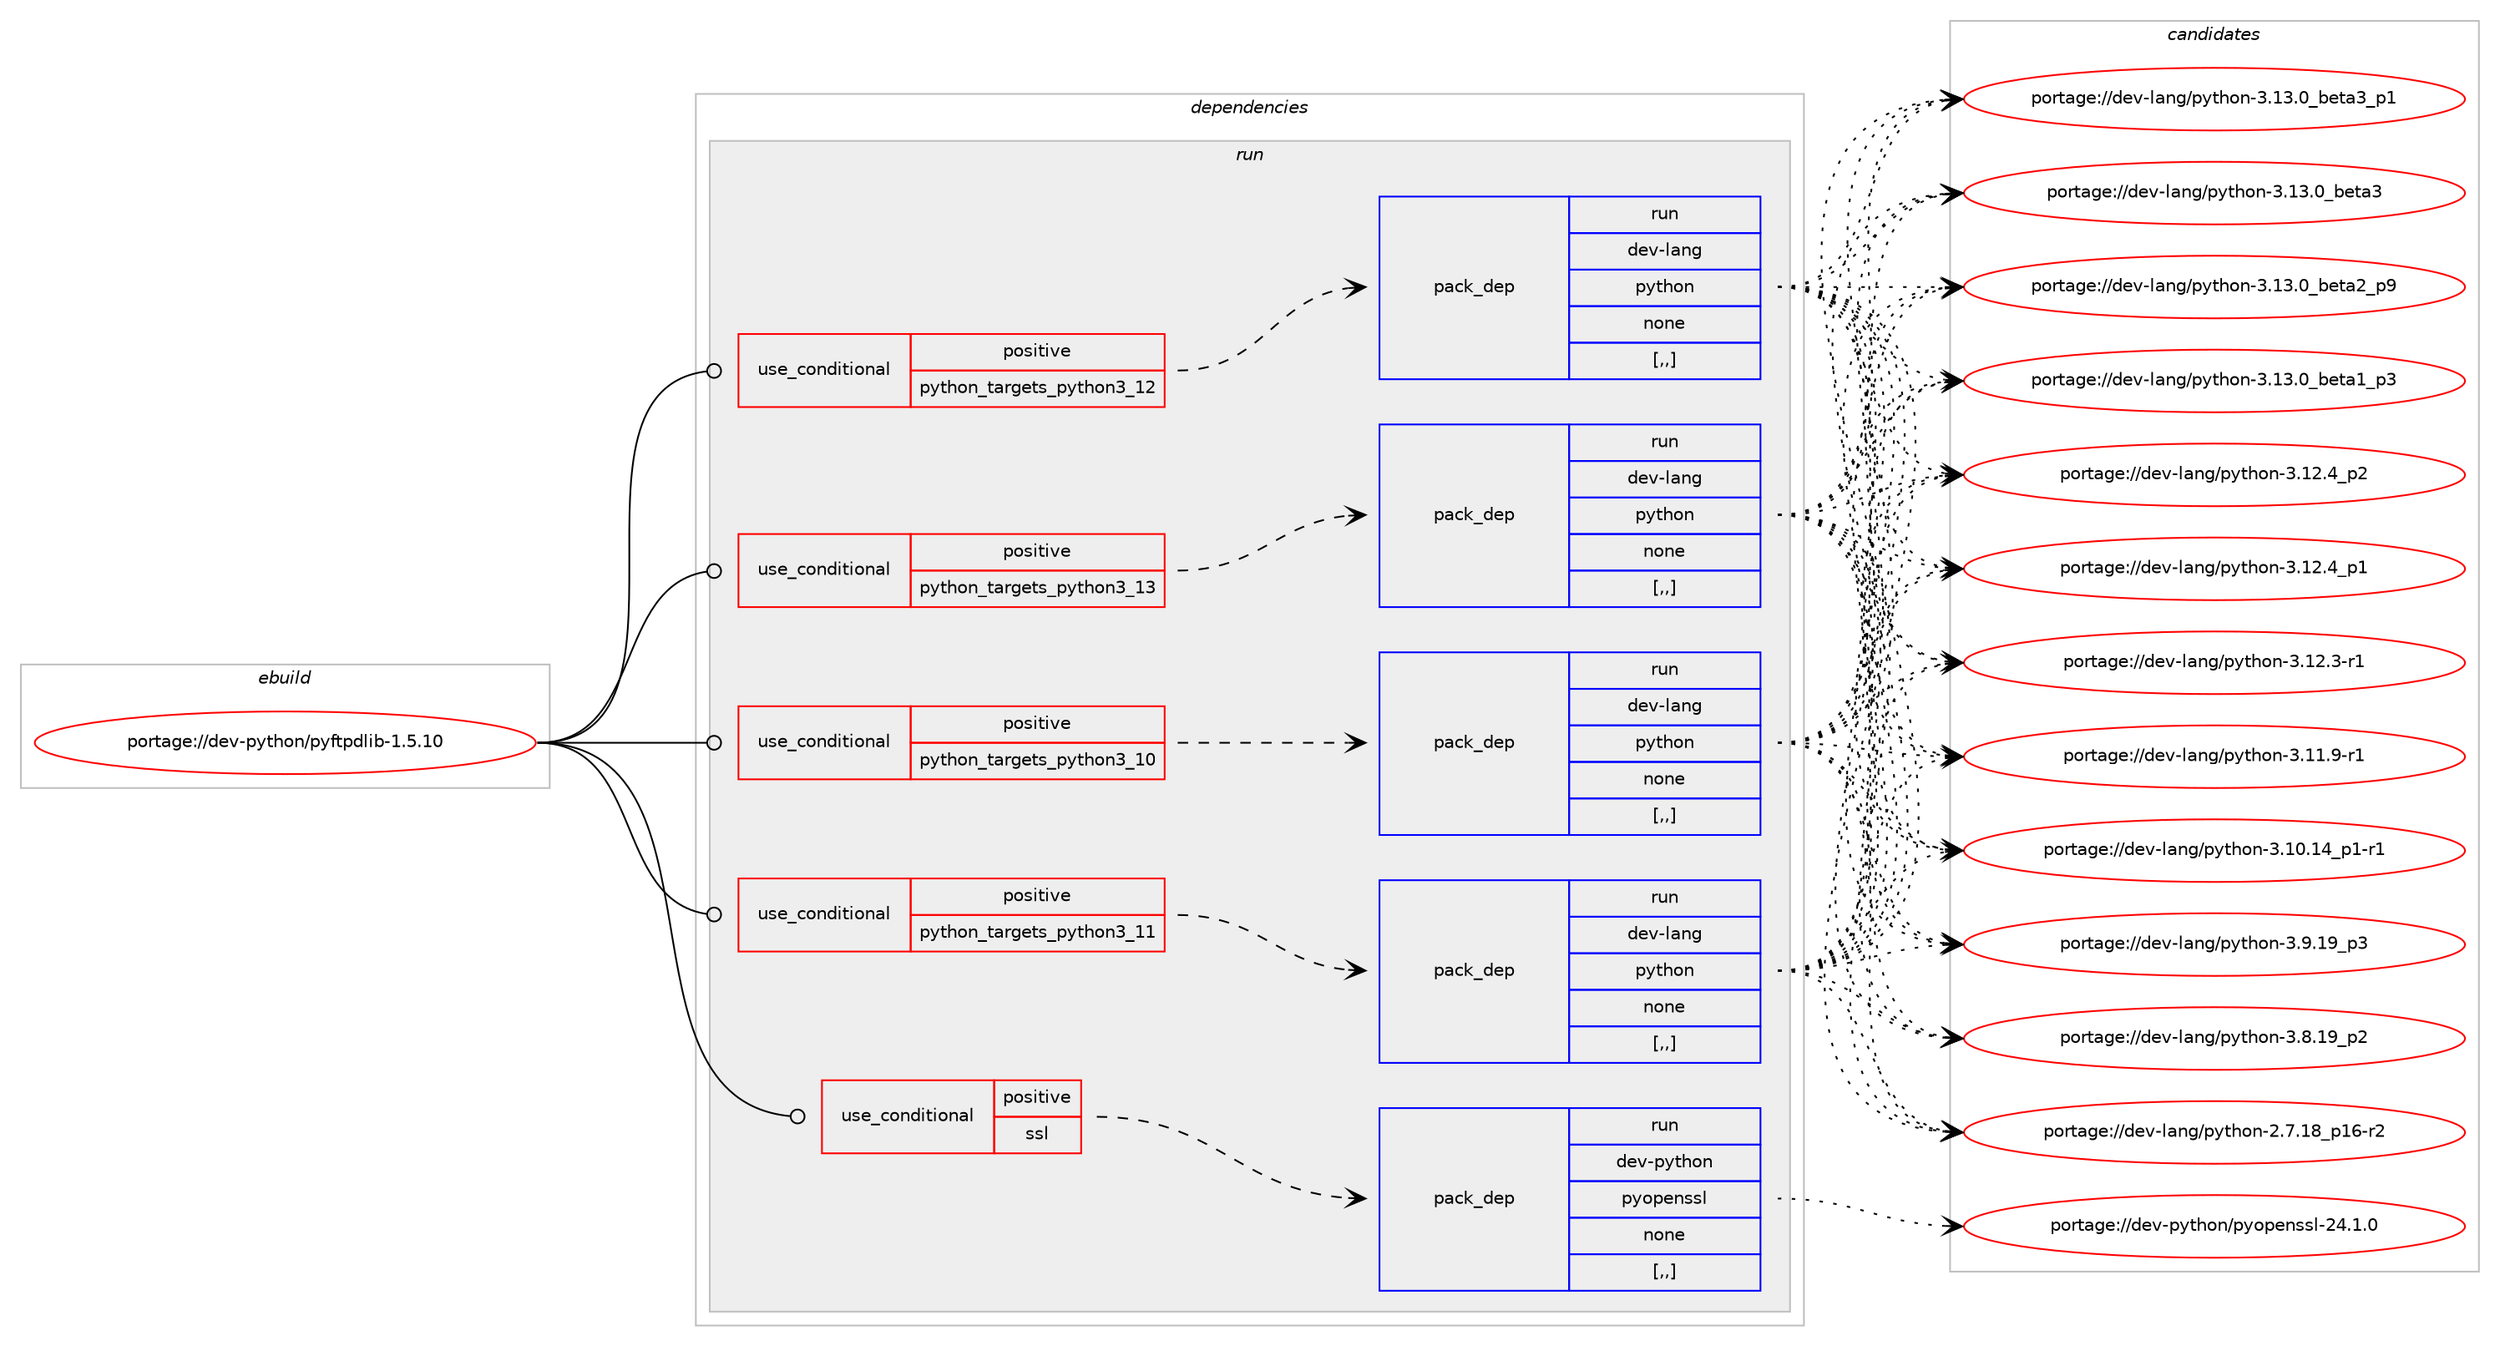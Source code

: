digraph prolog {

# *************
# Graph options
# *************

newrank=true;
concentrate=true;
compound=true;
graph [rankdir=LR,fontname=Helvetica,fontsize=10,ranksep=1.5];#, ranksep=2.5, nodesep=0.2];
edge  [arrowhead=vee];
node  [fontname=Helvetica,fontsize=10];

# **********
# The ebuild
# **********

subgraph cluster_leftcol {
color=gray;
label=<<i>ebuild</i>>;
id [label="portage://dev-python/pyftpdlib-1.5.10", color=red, width=4, href="../dev-python/pyftpdlib-1.5.10.svg"];
}

# ****************
# The dependencies
# ****************

subgraph cluster_midcol {
color=gray;
label=<<i>dependencies</i>>;
subgraph cluster_compile {
fillcolor="#eeeeee";
style=filled;
label=<<i>compile</i>>;
}
subgraph cluster_compileandrun {
fillcolor="#eeeeee";
style=filled;
label=<<i>compile and run</i>>;
}
subgraph cluster_run {
fillcolor="#eeeeee";
style=filled;
label=<<i>run</i>>;
subgraph cond36781 {
dependency156158 [label=<<TABLE BORDER="0" CELLBORDER="1" CELLSPACING="0" CELLPADDING="4"><TR><TD ROWSPAN="3" CELLPADDING="10">use_conditional</TD></TR><TR><TD>positive</TD></TR><TR><TD>python_targets_python3_10</TD></TR></TABLE>>, shape=none, color=red];
subgraph pack118126 {
dependency156159 [label=<<TABLE BORDER="0" CELLBORDER="1" CELLSPACING="0" CELLPADDING="4" WIDTH="220"><TR><TD ROWSPAN="6" CELLPADDING="30">pack_dep</TD></TR><TR><TD WIDTH="110">run</TD></TR><TR><TD>dev-lang</TD></TR><TR><TD>python</TD></TR><TR><TD>none</TD></TR><TR><TD>[,,]</TD></TR></TABLE>>, shape=none, color=blue];
}
dependency156158:e -> dependency156159:w [weight=20,style="dashed",arrowhead="vee"];
}
id:e -> dependency156158:w [weight=20,style="solid",arrowhead="odot"];
subgraph cond36782 {
dependency156160 [label=<<TABLE BORDER="0" CELLBORDER="1" CELLSPACING="0" CELLPADDING="4"><TR><TD ROWSPAN="3" CELLPADDING="10">use_conditional</TD></TR><TR><TD>positive</TD></TR><TR><TD>python_targets_python3_11</TD></TR></TABLE>>, shape=none, color=red];
subgraph pack118127 {
dependency156161 [label=<<TABLE BORDER="0" CELLBORDER="1" CELLSPACING="0" CELLPADDING="4" WIDTH="220"><TR><TD ROWSPAN="6" CELLPADDING="30">pack_dep</TD></TR><TR><TD WIDTH="110">run</TD></TR><TR><TD>dev-lang</TD></TR><TR><TD>python</TD></TR><TR><TD>none</TD></TR><TR><TD>[,,]</TD></TR></TABLE>>, shape=none, color=blue];
}
dependency156160:e -> dependency156161:w [weight=20,style="dashed",arrowhead="vee"];
}
id:e -> dependency156160:w [weight=20,style="solid",arrowhead="odot"];
subgraph cond36783 {
dependency156162 [label=<<TABLE BORDER="0" CELLBORDER="1" CELLSPACING="0" CELLPADDING="4"><TR><TD ROWSPAN="3" CELLPADDING="10">use_conditional</TD></TR><TR><TD>positive</TD></TR><TR><TD>python_targets_python3_12</TD></TR></TABLE>>, shape=none, color=red];
subgraph pack118128 {
dependency156163 [label=<<TABLE BORDER="0" CELLBORDER="1" CELLSPACING="0" CELLPADDING="4" WIDTH="220"><TR><TD ROWSPAN="6" CELLPADDING="30">pack_dep</TD></TR><TR><TD WIDTH="110">run</TD></TR><TR><TD>dev-lang</TD></TR><TR><TD>python</TD></TR><TR><TD>none</TD></TR><TR><TD>[,,]</TD></TR></TABLE>>, shape=none, color=blue];
}
dependency156162:e -> dependency156163:w [weight=20,style="dashed",arrowhead="vee"];
}
id:e -> dependency156162:w [weight=20,style="solid",arrowhead="odot"];
subgraph cond36784 {
dependency156164 [label=<<TABLE BORDER="0" CELLBORDER="1" CELLSPACING="0" CELLPADDING="4"><TR><TD ROWSPAN="3" CELLPADDING="10">use_conditional</TD></TR><TR><TD>positive</TD></TR><TR><TD>python_targets_python3_13</TD></TR></TABLE>>, shape=none, color=red];
subgraph pack118129 {
dependency156165 [label=<<TABLE BORDER="0" CELLBORDER="1" CELLSPACING="0" CELLPADDING="4" WIDTH="220"><TR><TD ROWSPAN="6" CELLPADDING="30">pack_dep</TD></TR><TR><TD WIDTH="110">run</TD></TR><TR><TD>dev-lang</TD></TR><TR><TD>python</TD></TR><TR><TD>none</TD></TR><TR><TD>[,,]</TD></TR></TABLE>>, shape=none, color=blue];
}
dependency156164:e -> dependency156165:w [weight=20,style="dashed",arrowhead="vee"];
}
id:e -> dependency156164:w [weight=20,style="solid",arrowhead="odot"];
subgraph cond36785 {
dependency156166 [label=<<TABLE BORDER="0" CELLBORDER="1" CELLSPACING="0" CELLPADDING="4"><TR><TD ROWSPAN="3" CELLPADDING="10">use_conditional</TD></TR><TR><TD>positive</TD></TR><TR><TD>ssl</TD></TR></TABLE>>, shape=none, color=red];
subgraph pack118130 {
dependency156167 [label=<<TABLE BORDER="0" CELLBORDER="1" CELLSPACING="0" CELLPADDING="4" WIDTH="220"><TR><TD ROWSPAN="6" CELLPADDING="30">pack_dep</TD></TR><TR><TD WIDTH="110">run</TD></TR><TR><TD>dev-python</TD></TR><TR><TD>pyopenssl</TD></TR><TR><TD>none</TD></TR><TR><TD>[,,]</TD></TR></TABLE>>, shape=none, color=blue];
}
dependency156166:e -> dependency156167:w [weight=20,style="dashed",arrowhead="vee"];
}
id:e -> dependency156166:w [weight=20,style="solid",arrowhead="odot"];
}
}

# **************
# The candidates
# **************

subgraph cluster_choices {
rank=same;
color=gray;
label=<<i>candidates</i>>;

subgraph choice118126 {
color=black;
nodesep=1;
choice10010111845108971101034711212111610411111045514649514648959810111697519511249 [label="portage://dev-lang/python-3.13.0_beta3_p1", color=red, width=4,href="../dev-lang/python-3.13.0_beta3_p1.svg"];
choice1001011184510897110103471121211161041111104551464951464895981011169751 [label="portage://dev-lang/python-3.13.0_beta3", color=red, width=4,href="../dev-lang/python-3.13.0_beta3.svg"];
choice10010111845108971101034711212111610411111045514649514648959810111697509511257 [label="portage://dev-lang/python-3.13.0_beta2_p9", color=red, width=4,href="../dev-lang/python-3.13.0_beta2_p9.svg"];
choice10010111845108971101034711212111610411111045514649514648959810111697499511251 [label="portage://dev-lang/python-3.13.0_beta1_p3", color=red, width=4,href="../dev-lang/python-3.13.0_beta1_p3.svg"];
choice100101118451089711010347112121116104111110455146495046529511250 [label="portage://dev-lang/python-3.12.4_p2", color=red, width=4,href="../dev-lang/python-3.12.4_p2.svg"];
choice100101118451089711010347112121116104111110455146495046529511249 [label="portage://dev-lang/python-3.12.4_p1", color=red, width=4,href="../dev-lang/python-3.12.4_p1.svg"];
choice100101118451089711010347112121116104111110455146495046514511449 [label="portage://dev-lang/python-3.12.3-r1", color=red, width=4,href="../dev-lang/python-3.12.3-r1.svg"];
choice100101118451089711010347112121116104111110455146494946574511449 [label="portage://dev-lang/python-3.11.9-r1", color=red, width=4,href="../dev-lang/python-3.11.9-r1.svg"];
choice100101118451089711010347112121116104111110455146494846495295112494511449 [label="portage://dev-lang/python-3.10.14_p1-r1", color=red, width=4,href="../dev-lang/python-3.10.14_p1-r1.svg"];
choice100101118451089711010347112121116104111110455146574649579511251 [label="portage://dev-lang/python-3.9.19_p3", color=red, width=4,href="../dev-lang/python-3.9.19_p3.svg"];
choice100101118451089711010347112121116104111110455146564649579511250 [label="portage://dev-lang/python-3.8.19_p2", color=red, width=4,href="../dev-lang/python-3.8.19_p2.svg"];
choice100101118451089711010347112121116104111110455046554649569511249544511450 [label="portage://dev-lang/python-2.7.18_p16-r2", color=red, width=4,href="../dev-lang/python-2.7.18_p16-r2.svg"];
dependency156159:e -> choice10010111845108971101034711212111610411111045514649514648959810111697519511249:w [style=dotted,weight="100"];
dependency156159:e -> choice1001011184510897110103471121211161041111104551464951464895981011169751:w [style=dotted,weight="100"];
dependency156159:e -> choice10010111845108971101034711212111610411111045514649514648959810111697509511257:w [style=dotted,weight="100"];
dependency156159:e -> choice10010111845108971101034711212111610411111045514649514648959810111697499511251:w [style=dotted,weight="100"];
dependency156159:e -> choice100101118451089711010347112121116104111110455146495046529511250:w [style=dotted,weight="100"];
dependency156159:e -> choice100101118451089711010347112121116104111110455146495046529511249:w [style=dotted,weight="100"];
dependency156159:e -> choice100101118451089711010347112121116104111110455146495046514511449:w [style=dotted,weight="100"];
dependency156159:e -> choice100101118451089711010347112121116104111110455146494946574511449:w [style=dotted,weight="100"];
dependency156159:e -> choice100101118451089711010347112121116104111110455146494846495295112494511449:w [style=dotted,weight="100"];
dependency156159:e -> choice100101118451089711010347112121116104111110455146574649579511251:w [style=dotted,weight="100"];
dependency156159:e -> choice100101118451089711010347112121116104111110455146564649579511250:w [style=dotted,weight="100"];
dependency156159:e -> choice100101118451089711010347112121116104111110455046554649569511249544511450:w [style=dotted,weight="100"];
}
subgraph choice118127 {
color=black;
nodesep=1;
choice10010111845108971101034711212111610411111045514649514648959810111697519511249 [label="portage://dev-lang/python-3.13.0_beta3_p1", color=red, width=4,href="../dev-lang/python-3.13.0_beta3_p1.svg"];
choice1001011184510897110103471121211161041111104551464951464895981011169751 [label="portage://dev-lang/python-3.13.0_beta3", color=red, width=4,href="../dev-lang/python-3.13.0_beta3.svg"];
choice10010111845108971101034711212111610411111045514649514648959810111697509511257 [label="portage://dev-lang/python-3.13.0_beta2_p9", color=red, width=4,href="../dev-lang/python-3.13.0_beta2_p9.svg"];
choice10010111845108971101034711212111610411111045514649514648959810111697499511251 [label="portage://dev-lang/python-3.13.0_beta1_p3", color=red, width=4,href="../dev-lang/python-3.13.0_beta1_p3.svg"];
choice100101118451089711010347112121116104111110455146495046529511250 [label="portage://dev-lang/python-3.12.4_p2", color=red, width=4,href="../dev-lang/python-3.12.4_p2.svg"];
choice100101118451089711010347112121116104111110455146495046529511249 [label="portage://dev-lang/python-3.12.4_p1", color=red, width=4,href="../dev-lang/python-3.12.4_p1.svg"];
choice100101118451089711010347112121116104111110455146495046514511449 [label="portage://dev-lang/python-3.12.3-r1", color=red, width=4,href="../dev-lang/python-3.12.3-r1.svg"];
choice100101118451089711010347112121116104111110455146494946574511449 [label="portage://dev-lang/python-3.11.9-r1", color=red, width=4,href="../dev-lang/python-3.11.9-r1.svg"];
choice100101118451089711010347112121116104111110455146494846495295112494511449 [label="portage://dev-lang/python-3.10.14_p1-r1", color=red, width=4,href="../dev-lang/python-3.10.14_p1-r1.svg"];
choice100101118451089711010347112121116104111110455146574649579511251 [label="portage://dev-lang/python-3.9.19_p3", color=red, width=4,href="../dev-lang/python-3.9.19_p3.svg"];
choice100101118451089711010347112121116104111110455146564649579511250 [label="portage://dev-lang/python-3.8.19_p2", color=red, width=4,href="../dev-lang/python-3.8.19_p2.svg"];
choice100101118451089711010347112121116104111110455046554649569511249544511450 [label="portage://dev-lang/python-2.7.18_p16-r2", color=red, width=4,href="../dev-lang/python-2.7.18_p16-r2.svg"];
dependency156161:e -> choice10010111845108971101034711212111610411111045514649514648959810111697519511249:w [style=dotted,weight="100"];
dependency156161:e -> choice1001011184510897110103471121211161041111104551464951464895981011169751:w [style=dotted,weight="100"];
dependency156161:e -> choice10010111845108971101034711212111610411111045514649514648959810111697509511257:w [style=dotted,weight="100"];
dependency156161:e -> choice10010111845108971101034711212111610411111045514649514648959810111697499511251:w [style=dotted,weight="100"];
dependency156161:e -> choice100101118451089711010347112121116104111110455146495046529511250:w [style=dotted,weight="100"];
dependency156161:e -> choice100101118451089711010347112121116104111110455146495046529511249:w [style=dotted,weight="100"];
dependency156161:e -> choice100101118451089711010347112121116104111110455146495046514511449:w [style=dotted,weight="100"];
dependency156161:e -> choice100101118451089711010347112121116104111110455146494946574511449:w [style=dotted,weight="100"];
dependency156161:e -> choice100101118451089711010347112121116104111110455146494846495295112494511449:w [style=dotted,weight="100"];
dependency156161:e -> choice100101118451089711010347112121116104111110455146574649579511251:w [style=dotted,weight="100"];
dependency156161:e -> choice100101118451089711010347112121116104111110455146564649579511250:w [style=dotted,weight="100"];
dependency156161:e -> choice100101118451089711010347112121116104111110455046554649569511249544511450:w [style=dotted,weight="100"];
}
subgraph choice118128 {
color=black;
nodesep=1;
choice10010111845108971101034711212111610411111045514649514648959810111697519511249 [label="portage://dev-lang/python-3.13.0_beta3_p1", color=red, width=4,href="../dev-lang/python-3.13.0_beta3_p1.svg"];
choice1001011184510897110103471121211161041111104551464951464895981011169751 [label="portage://dev-lang/python-3.13.0_beta3", color=red, width=4,href="../dev-lang/python-3.13.0_beta3.svg"];
choice10010111845108971101034711212111610411111045514649514648959810111697509511257 [label="portage://dev-lang/python-3.13.0_beta2_p9", color=red, width=4,href="../dev-lang/python-3.13.0_beta2_p9.svg"];
choice10010111845108971101034711212111610411111045514649514648959810111697499511251 [label="portage://dev-lang/python-3.13.0_beta1_p3", color=red, width=4,href="../dev-lang/python-3.13.0_beta1_p3.svg"];
choice100101118451089711010347112121116104111110455146495046529511250 [label="portage://dev-lang/python-3.12.4_p2", color=red, width=4,href="../dev-lang/python-3.12.4_p2.svg"];
choice100101118451089711010347112121116104111110455146495046529511249 [label="portage://dev-lang/python-3.12.4_p1", color=red, width=4,href="../dev-lang/python-3.12.4_p1.svg"];
choice100101118451089711010347112121116104111110455146495046514511449 [label="portage://dev-lang/python-3.12.3-r1", color=red, width=4,href="../dev-lang/python-3.12.3-r1.svg"];
choice100101118451089711010347112121116104111110455146494946574511449 [label="portage://dev-lang/python-3.11.9-r1", color=red, width=4,href="../dev-lang/python-3.11.9-r1.svg"];
choice100101118451089711010347112121116104111110455146494846495295112494511449 [label="portage://dev-lang/python-3.10.14_p1-r1", color=red, width=4,href="../dev-lang/python-3.10.14_p1-r1.svg"];
choice100101118451089711010347112121116104111110455146574649579511251 [label="portage://dev-lang/python-3.9.19_p3", color=red, width=4,href="../dev-lang/python-3.9.19_p3.svg"];
choice100101118451089711010347112121116104111110455146564649579511250 [label="portage://dev-lang/python-3.8.19_p2", color=red, width=4,href="../dev-lang/python-3.8.19_p2.svg"];
choice100101118451089711010347112121116104111110455046554649569511249544511450 [label="portage://dev-lang/python-2.7.18_p16-r2", color=red, width=4,href="../dev-lang/python-2.7.18_p16-r2.svg"];
dependency156163:e -> choice10010111845108971101034711212111610411111045514649514648959810111697519511249:w [style=dotted,weight="100"];
dependency156163:e -> choice1001011184510897110103471121211161041111104551464951464895981011169751:w [style=dotted,weight="100"];
dependency156163:e -> choice10010111845108971101034711212111610411111045514649514648959810111697509511257:w [style=dotted,weight="100"];
dependency156163:e -> choice10010111845108971101034711212111610411111045514649514648959810111697499511251:w [style=dotted,weight="100"];
dependency156163:e -> choice100101118451089711010347112121116104111110455146495046529511250:w [style=dotted,weight="100"];
dependency156163:e -> choice100101118451089711010347112121116104111110455146495046529511249:w [style=dotted,weight="100"];
dependency156163:e -> choice100101118451089711010347112121116104111110455146495046514511449:w [style=dotted,weight="100"];
dependency156163:e -> choice100101118451089711010347112121116104111110455146494946574511449:w [style=dotted,weight="100"];
dependency156163:e -> choice100101118451089711010347112121116104111110455146494846495295112494511449:w [style=dotted,weight="100"];
dependency156163:e -> choice100101118451089711010347112121116104111110455146574649579511251:w [style=dotted,weight="100"];
dependency156163:e -> choice100101118451089711010347112121116104111110455146564649579511250:w [style=dotted,weight="100"];
dependency156163:e -> choice100101118451089711010347112121116104111110455046554649569511249544511450:w [style=dotted,weight="100"];
}
subgraph choice118129 {
color=black;
nodesep=1;
choice10010111845108971101034711212111610411111045514649514648959810111697519511249 [label="portage://dev-lang/python-3.13.0_beta3_p1", color=red, width=4,href="../dev-lang/python-3.13.0_beta3_p1.svg"];
choice1001011184510897110103471121211161041111104551464951464895981011169751 [label="portage://dev-lang/python-3.13.0_beta3", color=red, width=4,href="../dev-lang/python-3.13.0_beta3.svg"];
choice10010111845108971101034711212111610411111045514649514648959810111697509511257 [label="portage://dev-lang/python-3.13.0_beta2_p9", color=red, width=4,href="../dev-lang/python-3.13.0_beta2_p9.svg"];
choice10010111845108971101034711212111610411111045514649514648959810111697499511251 [label="portage://dev-lang/python-3.13.0_beta1_p3", color=red, width=4,href="../dev-lang/python-3.13.0_beta1_p3.svg"];
choice100101118451089711010347112121116104111110455146495046529511250 [label="portage://dev-lang/python-3.12.4_p2", color=red, width=4,href="../dev-lang/python-3.12.4_p2.svg"];
choice100101118451089711010347112121116104111110455146495046529511249 [label="portage://dev-lang/python-3.12.4_p1", color=red, width=4,href="../dev-lang/python-3.12.4_p1.svg"];
choice100101118451089711010347112121116104111110455146495046514511449 [label="portage://dev-lang/python-3.12.3-r1", color=red, width=4,href="../dev-lang/python-3.12.3-r1.svg"];
choice100101118451089711010347112121116104111110455146494946574511449 [label="portage://dev-lang/python-3.11.9-r1", color=red, width=4,href="../dev-lang/python-3.11.9-r1.svg"];
choice100101118451089711010347112121116104111110455146494846495295112494511449 [label="portage://dev-lang/python-3.10.14_p1-r1", color=red, width=4,href="../dev-lang/python-3.10.14_p1-r1.svg"];
choice100101118451089711010347112121116104111110455146574649579511251 [label="portage://dev-lang/python-3.9.19_p3", color=red, width=4,href="../dev-lang/python-3.9.19_p3.svg"];
choice100101118451089711010347112121116104111110455146564649579511250 [label="portage://dev-lang/python-3.8.19_p2", color=red, width=4,href="../dev-lang/python-3.8.19_p2.svg"];
choice100101118451089711010347112121116104111110455046554649569511249544511450 [label="portage://dev-lang/python-2.7.18_p16-r2", color=red, width=4,href="../dev-lang/python-2.7.18_p16-r2.svg"];
dependency156165:e -> choice10010111845108971101034711212111610411111045514649514648959810111697519511249:w [style=dotted,weight="100"];
dependency156165:e -> choice1001011184510897110103471121211161041111104551464951464895981011169751:w [style=dotted,weight="100"];
dependency156165:e -> choice10010111845108971101034711212111610411111045514649514648959810111697509511257:w [style=dotted,weight="100"];
dependency156165:e -> choice10010111845108971101034711212111610411111045514649514648959810111697499511251:w [style=dotted,weight="100"];
dependency156165:e -> choice100101118451089711010347112121116104111110455146495046529511250:w [style=dotted,weight="100"];
dependency156165:e -> choice100101118451089711010347112121116104111110455146495046529511249:w [style=dotted,weight="100"];
dependency156165:e -> choice100101118451089711010347112121116104111110455146495046514511449:w [style=dotted,weight="100"];
dependency156165:e -> choice100101118451089711010347112121116104111110455146494946574511449:w [style=dotted,weight="100"];
dependency156165:e -> choice100101118451089711010347112121116104111110455146494846495295112494511449:w [style=dotted,weight="100"];
dependency156165:e -> choice100101118451089711010347112121116104111110455146574649579511251:w [style=dotted,weight="100"];
dependency156165:e -> choice100101118451089711010347112121116104111110455146564649579511250:w [style=dotted,weight="100"];
dependency156165:e -> choice100101118451089711010347112121116104111110455046554649569511249544511450:w [style=dotted,weight="100"];
}
subgraph choice118130 {
color=black;
nodesep=1;
choice100101118451121211161041111104711212111111210111011511510845505246494648 [label="portage://dev-python/pyopenssl-24.1.0", color=red, width=4,href="../dev-python/pyopenssl-24.1.0.svg"];
dependency156167:e -> choice100101118451121211161041111104711212111111210111011511510845505246494648:w [style=dotted,weight="100"];
}
}

}
